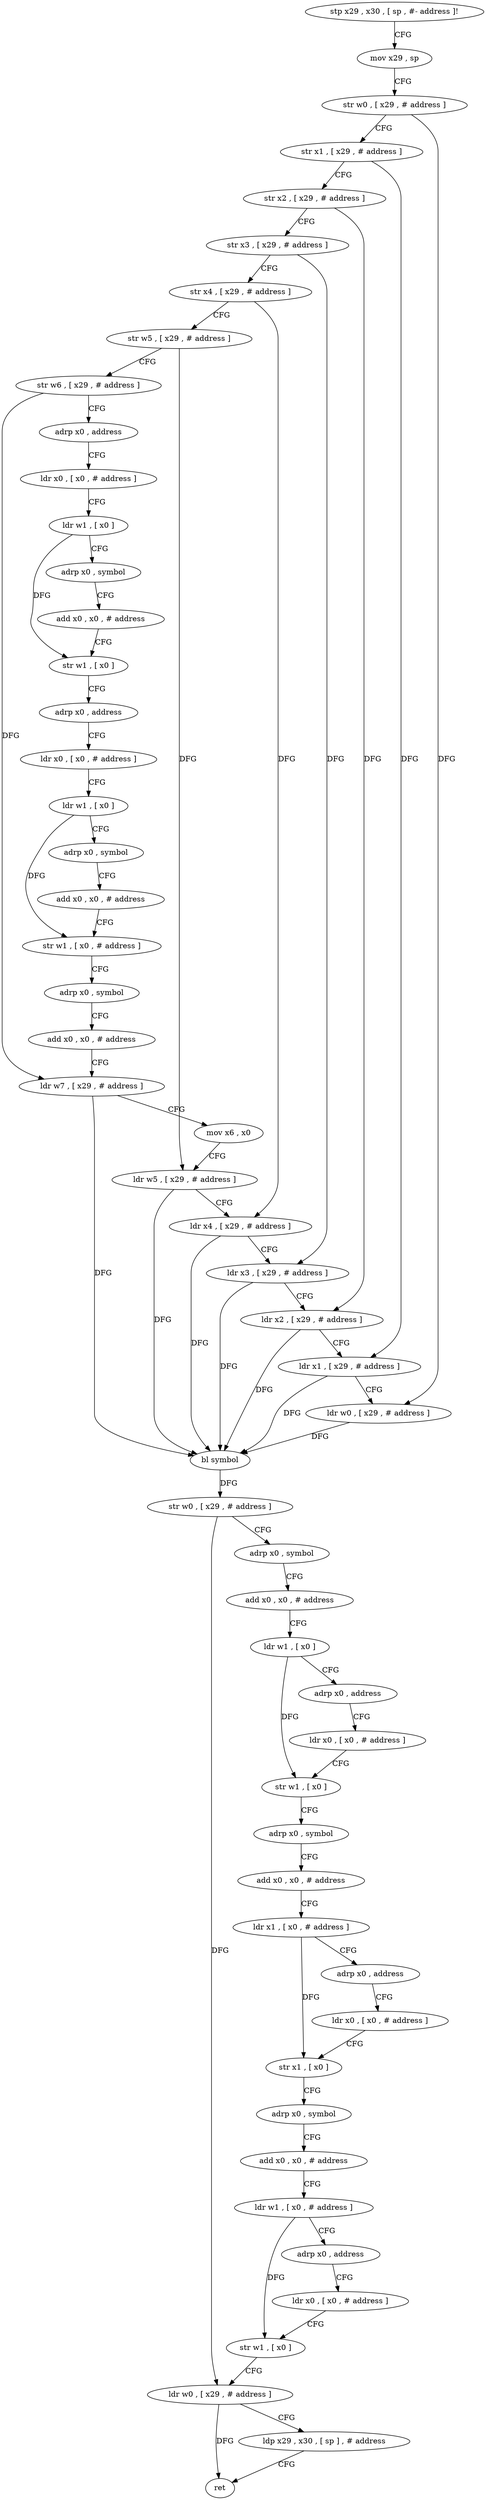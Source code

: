 digraph "func" {
"4228600" [label = "stp x29 , x30 , [ sp , #- address ]!" ]
"4228604" [label = "mov x29 , sp" ]
"4228608" [label = "str w0 , [ x29 , # address ]" ]
"4228612" [label = "str x1 , [ x29 , # address ]" ]
"4228616" [label = "str x2 , [ x29 , # address ]" ]
"4228620" [label = "str x3 , [ x29 , # address ]" ]
"4228624" [label = "str x4 , [ x29 , # address ]" ]
"4228628" [label = "str w5 , [ x29 , # address ]" ]
"4228632" [label = "str w6 , [ x29 , # address ]" ]
"4228636" [label = "adrp x0 , address" ]
"4228640" [label = "ldr x0 , [ x0 , # address ]" ]
"4228644" [label = "ldr w1 , [ x0 ]" ]
"4228648" [label = "adrp x0 , symbol" ]
"4228652" [label = "add x0 , x0 , # address" ]
"4228656" [label = "str w1 , [ x0 ]" ]
"4228660" [label = "adrp x0 , address" ]
"4228664" [label = "ldr x0 , [ x0 , # address ]" ]
"4228668" [label = "ldr w1 , [ x0 ]" ]
"4228672" [label = "adrp x0 , symbol" ]
"4228676" [label = "add x0 , x0 , # address" ]
"4228680" [label = "str w1 , [ x0 , # address ]" ]
"4228684" [label = "adrp x0 , symbol" ]
"4228688" [label = "add x0 , x0 , # address" ]
"4228692" [label = "ldr w7 , [ x29 , # address ]" ]
"4228696" [label = "mov x6 , x0" ]
"4228700" [label = "ldr w5 , [ x29 , # address ]" ]
"4228704" [label = "ldr x4 , [ x29 , # address ]" ]
"4228708" [label = "ldr x3 , [ x29 , # address ]" ]
"4228712" [label = "ldr x2 , [ x29 , # address ]" ]
"4228716" [label = "ldr x1 , [ x29 , # address ]" ]
"4228720" [label = "ldr w0 , [ x29 , # address ]" ]
"4228724" [label = "bl symbol" ]
"4228728" [label = "str w0 , [ x29 , # address ]" ]
"4228732" [label = "adrp x0 , symbol" ]
"4228736" [label = "add x0 , x0 , # address" ]
"4228740" [label = "ldr w1 , [ x0 ]" ]
"4228744" [label = "adrp x0 , address" ]
"4228748" [label = "ldr x0 , [ x0 , # address ]" ]
"4228752" [label = "str w1 , [ x0 ]" ]
"4228756" [label = "adrp x0 , symbol" ]
"4228760" [label = "add x0 , x0 , # address" ]
"4228764" [label = "ldr x1 , [ x0 , # address ]" ]
"4228768" [label = "adrp x0 , address" ]
"4228772" [label = "ldr x0 , [ x0 , # address ]" ]
"4228776" [label = "str x1 , [ x0 ]" ]
"4228780" [label = "adrp x0 , symbol" ]
"4228784" [label = "add x0 , x0 , # address" ]
"4228788" [label = "ldr w1 , [ x0 , # address ]" ]
"4228792" [label = "adrp x0 , address" ]
"4228796" [label = "ldr x0 , [ x0 , # address ]" ]
"4228800" [label = "str w1 , [ x0 ]" ]
"4228804" [label = "ldr w0 , [ x29 , # address ]" ]
"4228808" [label = "ldp x29 , x30 , [ sp ] , # address" ]
"4228812" [label = "ret" ]
"4228600" -> "4228604" [ label = "CFG" ]
"4228604" -> "4228608" [ label = "CFG" ]
"4228608" -> "4228612" [ label = "CFG" ]
"4228608" -> "4228720" [ label = "DFG" ]
"4228612" -> "4228616" [ label = "CFG" ]
"4228612" -> "4228716" [ label = "DFG" ]
"4228616" -> "4228620" [ label = "CFG" ]
"4228616" -> "4228712" [ label = "DFG" ]
"4228620" -> "4228624" [ label = "CFG" ]
"4228620" -> "4228708" [ label = "DFG" ]
"4228624" -> "4228628" [ label = "CFG" ]
"4228624" -> "4228704" [ label = "DFG" ]
"4228628" -> "4228632" [ label = "CFG" ]
"4228628" -> "4228700" [ label = "DFG" ]
"4228632" -> "4228636" [ label = "CFG" ]
"4228632" -> "4228692" [ label = "DFG" ]
"4228636" -> "4228640" [ label = "CFG" ]
"4228640" -> "4228644" [ label = "CFG" ]
"4228644" -> "4228648" [ label = "CFG" ]
"4228644" -> "4228656" [ label = "DFG" ]
"4228648" -> "4228652" [ label = "CFG" ]
"4228652" -> "4228656" [ label = "CFG" ]
"4228656" -> "4228660" [ label = "CFG" ]
"4228660" -> "4228664" [ label = "CFG" ]
"4228664" -> "4228668" [ label = "CFG" ]
"4228668" -> "4228672" [ label = "CFG" ]
"4228668" -> "4228680" [ label = "DFG" ]
"4228672" -> "4228676" [ label = "CFG" ]
"4228676" -> "4228680" [ label = "CFG" ]
"4228680" -> "4228684" [ label = "CFG" ]
"4228684" -> "4228688" [ label = "CFG" ]
"4228688" -> "4228692" [ label = "CFG" ]
"4228692" -> "4228696" [ label = "CFG" ]
"4228692" -> "4228724" [ label = "DFG" ]
"4228696" -> "4228700" [ label = "CFG" ]
"4228700" -> "4228704" [ label = "CFG" ]
"4228700" -> "4228724" [ label = "DFG" ]
"4228704" -> "4228708" [ label = "CFG" ]
"4228704" -> "4228724" [ label = "DFG" ]
"4228708" -> "4228712" [ label = "CFG" ]
"4228708" -> "4228724" [ label = "DFG" ]
"4228712" -> "4228716" [ label = "CFG" ]
"4228712" -> "4228724" [ label = "DFG" ]
"4228716" -> "4228720" [ label = "CFG" ]
"4228716" -> "4228724" [ label = "DFG" ]
"4228720" -> "4228724" [ label = "DFG" ]
"4228724" -> "4228728" [ label = "DFG" ]
"4228728" -> "4228732" [ label = "CFG" ]
"4228728" -> "4228804" [ label = "DFG" ]
"4228732" -> "4228736" [ label = "CFG" ]
"4228736" -> "4228740" [ label = "CFG" ]
"4228740" -> "4228744" [ label = "CFG" ]
"4228740" -> "4228752" [ label = "DFG" ]
"4228744" -> "4228748" [ label = "CFG" ]
"4228748" -> "4228752" [ label = "CFG" ]
"4228752" -> "4228756" [ label = "CFG" ]
"4228756" -> "4228760" [ label = "CFG" ]
"4228760" -> "4228764" [ label = "CFG" ]
"4228764" -> "4228768" [ label = "CFG" ]
"4228764" -> "4228776" [ label = "DFG" ]
"4228768" -> "4228772" [ label = "CFG" ]
"4228772" -> "4228776" [ label = "CFG" ]
"4228776" -> "4228780" [ label = "CFG" ]
"4228780" -> "4228784" [ label = "CFG" ]
"4228784" -> "4228788" [ label = "CFG" ]
"4228788" -> "4228792" [ label = "CFG" ]
"4228788" -> "4228800" [ label = "DFG" ]
"4228792" -> "4228796" [ label = "CFG" ]
"4228796" -> "4228800" [ label = "CFG" ]
"4228800" -> "4228804" [ label = "CFG" ]
"4228804" -> "4228808" [ label = "CFG" ]
"4228804" -> "4228812" [ label = "DFG" ]
"4228808" -> "4228812" [ label = "CFG" ]
}
